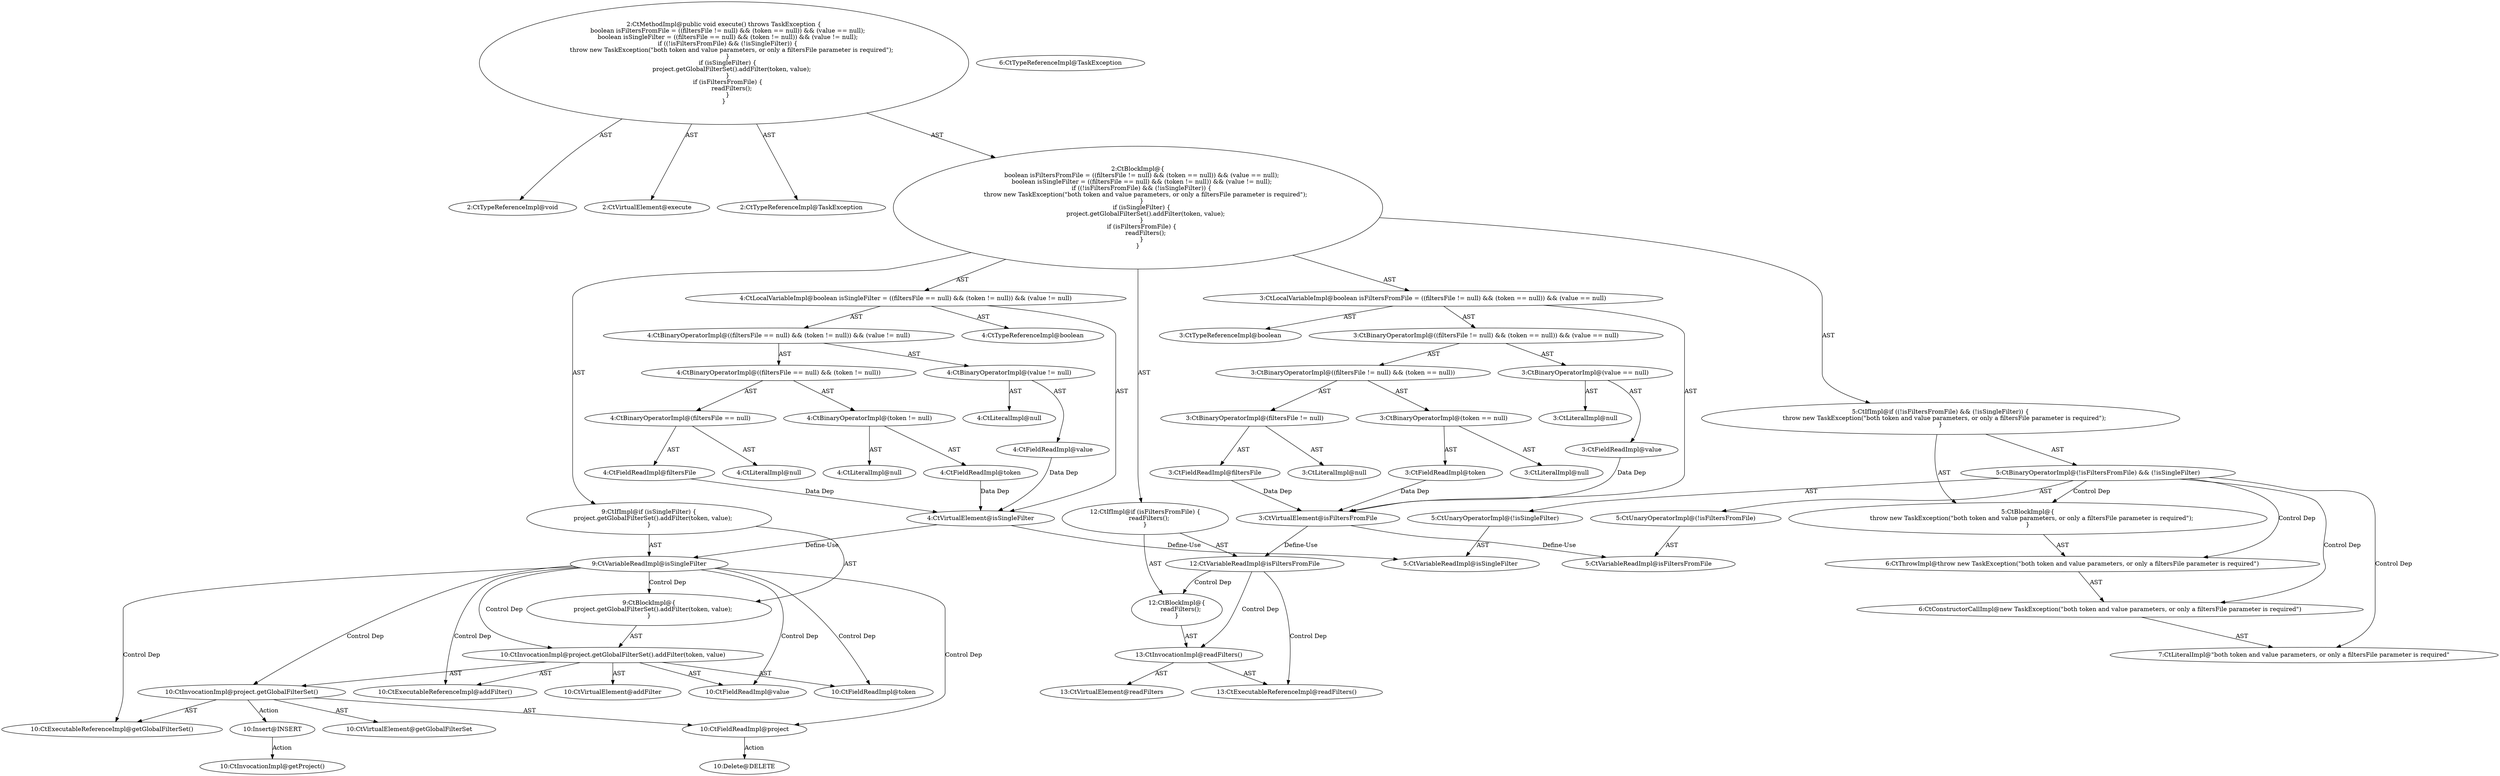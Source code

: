 digraph "execute#?" {
0 [label="2:CtTypeReferenceImpl@void" shape=ellipse]
1 [label="2:CtVirtualElement@execute" shape=ellipse]
2 [label="2:CtTypeReferenceImpl@TaskException" shape=ellipse]
3 [label="3:CtTypeReferenceImpl@boolean" shape=ellipse]
4 [label="3:CtFieldReadImpl@filtersFile" shape=ellipse]
5 [label="3:CtLiteralImpl@null" shape=ellipse]
6 [label="3:CtBinaryOperatorImpl@(filtersFile != null)" shape=ellipse]
7 [label="3:CtFieldReadImpl@token" shape=ellipse]
8 [label="3:CtLiteralImpl@null" shape=ellipse]
9 [label="3:CtBinaryOperatorImpl@(token == null)" shape=ellipse]
10 [label="3:CtBinaryOperatorImpl@((filtersFile != null) && (token == null))" shape=ellipse]
11 [label="3:CtFieldReadImpl@value" shape=ellipse]
12 [label="3:CtLiteralImpl@null" shape=ellipse]
13 [label="3:CtBinaryOperatorImpl@(value == null)" shape=ellipse]
14 [label="3:CtBinaryOperatorImpl@((filtersFile != null) && (token == null)) && (value == null)" shape=ellipse]
15 [label="3:CtVirtualElement@isFiltersFromFile" shape=ellipse]
16 [label="3:CtLocalVariableImpl@boolean isFiltersFromFile = ((filtersFile != null) && (token == null)) && (value == null)" shape=ellipse]
17 [label="4:CtTypeReferenceImpl@boolean" shape=ellipse]
18 [label="4:CtFieldReadImpl@filtersFile" shape=ellipse]
19 [label="4:CtLiteralImpl@null" shape=ellipse]
20 [label="4:CtBinaryOperatorImpl@(filtersFile == null)" shape=ellipse]
21 [label="4:CtFieldReadImpl@token" shape=ellipse]
22 [label="4:CtLiteralImpl@null" shape=ellipse]
23 [label="4:CtBinaryOperatorImpl@(token != null)" shape=ellipse]
24 [label="4:CtBinaryOperatorImpl@((filtersFile == null) && (token != null))" shape=ellipse]
25 [label="4:CtFieldReadImpl@value" shape=ellipse]
26 [label="4:CtLiteralImpl@null" shape=ellipse]
27 [label="4:CtBinaryOperatorImpl@(value != null)" shape=ellipse]
28 [label="4:CtBinaryOperatorImpl@((filtersFile == null) && (token != null)) && (value != null)" shape=ellipse]
29 [label="4:CtVirtualElement@isSingleFilter" shape=ellipse]
30 [label="4:CtLocalVariableImpl@boolean isSingleFilter = ((filtersFile == null) && (token != null)) && (value != null)" shape=ellipse]
31 [label="5:CtVariableReadImpl@isFiltersFromFile" shape=ellipse]
32 [label="5:CtUnaryOperatorImpl@(!isFiltersFromFile)" shape=ellipse]
33 [label="5:CtVariableReadImpl@isSingleFilter" shape=ellipse]
34 [label="5:CtUnaryOperatorImpl@(!isSingleFilter)" shape=ellipse]
35 [label="5:CtBinaryOperatorImpl@(!isFiltersFromFile) && (!isSingleFilter)" shape=ellipse]
36 [label="6:CtTypeReferenceImpl@TaskException" shape=ellipse]
37 [label="7:CtLiteralImpl@\"both token and value parameters, or only a filtersFile parameter is required\"" shape=ellipse]
38 [label="6:CtConstructorCallImpl@new TaskException(\"both token and value parameters, or only a filtersFile parameter is required\")" shape=ellipse]
39 [label="6:CtThrowImpl@throw new TaskException(\"both token and value parameters, or only a filtersFile parameter is required\")" shape=ellipse]
40 [label="5:CtBlockImpl@\{
    throw new TaskException(\"both token and value parameters, or only a filtersFile parameter is required\");
\}" shape=ellipse]
41 [label="5:CtIfImpl@if ((!isFiltersFromFile) && (!isSingleFilter)) \{
    throw new TaskException(\"both token and value parameters, or only a filtersFile parameter is required\");
\}" shape=ellipse]
42 [label="9:CtVariableReadImpl@isSingleFilter" shape=ellipse]
43 [label="10:CtExecutableReferenceImpl@addFilter()" shape=ellipse]
44 [label="10:CtVirtualElement@addFilter" shape=ellipse]
45 [label="10:CtExecutableReferenceImpl@getGlobalFilterSet()" shape=ellipse]
46 [label="10:CtVirtualElement@getGlobalFilterSet" shape=ellipse]
47 [label="10:CtFieldReadImpl@project" shape=ellipse]
48 [label="10:CtInvocationImpl@project.getGlobalFilterSet()" shape=ellipse]
49 [label="10:CtFieldReadImpl@token" shape=ellipse]
50 [label="10:CtFieldReadImpl@value" shape=ellipse]
51 [label="10:CtInvocationImpl@project.getGlobalFilterSet().addFilter(token, value)" shape=ellipse]
52 [label="9:CtBlockImpl@\{
    project.getGlobalFilterSet().addFilter(token, value);
\}" shape=ellipse]
53 [label="9:CtIfImpl@if (isSingleFilter) \{
    project.getGlobalFilterSet().addFilter(token, value);
\}" shape=ellipse]
54 [label="12:CtVariableReadImpl@isFiltersFromFile" shape=ellipse]
55 [label="13:CtExecutableReferenceImpl@readFilters()" shape=ellipse]
56 [label="13:CtVirtualElement@readFilters" shape=ellipse]
57 [label="13:CtInvocationImpl@readFilters()" shape=ellipse]
58 [label="12:CtBlockImpl@\{
    readFilters();
\}" shape=ellipse]
59 [label="12:CtIfImpl@if (isFiltersFromFile) \{
    readFilters();
\}" shape=ellipse]
60 [label="2:CtBlockImpl@\{
    boolean isFiltersFromFile = ((filtersFile != null) && (token == null)) && (value == null);
    boolean isSingleFilter = ((filtersFile == null) && (token != null)) && (value != null);
    if ((!isFiltersFromFile) && (!isSingleFilter)) \{
        throw new TaskException(\"both token and value parameters, or only a filtersFile parameter is required\");
    \}
    if (isSingleFilter) \{
        project.getGlobalFilterSet().addFilter(token, value);
    \}
    if (isFiltersFromFile) \{
        readFilters();
    \}
\}" shape=ellipse]
61 [label="2:CtMethodImpl@public void execute() throws TaskException \{
    boolean isFiltersFromFile = ((filtersFile != null) && (token == null)) && (value == null);
    boolean isSingleFilter = ((filtersFile == null) && (token != null)) && (value != null);
    if ((!isFiltersFromFile) && (!isSingleFilter)) \{
        throw new TaskException(\"both token and value parameters, or only a filtersFile parameter is required\");
    \}
    if (isSingleFilter) \{
        project.getGlobalFilterSet().addFilter(token, value);
    \}
    if (isFiltersFromFile) \{
        readFilters();
    \}
\}" shape=ellipse]
62 [label="10:Delete@DELETE" shape=ellipse]
63 [label="10:Insert@INSERT" shape=ellipse]
64 [label="10:CtInvocationImpl@getProject()" shape=ellipse]
4 -> 15 [label="Data Dep"];
6 -> 4 [label="AST"];
6 -> 5 [label="AST"];
7 -> 15 [label="Data Dep"];
9 -> 7 [label="AST"];
9 -> 8 [label="AST"];
10 -> 6 [label="AST"];
10 -> 9 [label="AST"];
11 -> 15 [label="Data Dep"];
13 -> 11 [label="AST"];
13 -> 12 [label="AST"];
14 -> 10 [label="AST"];
14 -> 13 [label="AST"];
15 -> 31 [label="Define-Use"];
15 -> 54 [label="Define-Use"];
16 -> 15 [label="AST"];
16 -> 3 [label="AST"];
16 -> 14 [label="AST"];
18 -> 29 [label="Data Dep"];
20 -> 18 [label="AST"];
20 -> 19 [label="AST"];
21 -> 29 [label="Data Dep"];
23 -> 21 [label="AST"];
23 -> 22 [label="AST"];
24 -> 20 [label="AST"];
24 -> 23 [label="AST"];
25 -> 29 [label="Data Dep"];
27 -> 25 [label="AST"];
27 -> 26 [label="AST"];
28 -> 24 [label="AST"];
28 -> 27 [label="AST"];
29 -> 33 [label="Define-Use"];
29 -> 42 [label="Define-Use"];
30 -> 29 [label="AST"];
30 -> 17 [label="AST"];
30 -> 28 [label="AST"];
32 -> 31 [label="AST"];
34 -> 33 [label="AST"];
35 -> 32 [label="AST"];
35 -> 34 [label="AST"];
35 -> 40 [label="Control Dep"];
35 -> 39 [label="Control Dep"];
35 -> 38 [label="Control Dep"];
35 -> 37 [label="Control Dep"];
38 -> 37 [label="AST"];
39 -> 38 [label="AST"];
40 -> 39 [label="AST"];
41 -> 35 [label="AST"];
41 -> 40 [label="AST"];
42 -> 52 [label="Control Dep"];
42 -> 51 [label="Control Dep"];
42 -> 43 [label="Control Dep"];
42 -> 48 [label="Control Dep"];
42 -> 45 [label="Control Dep"];
42 -> 47 [label="Control Dep"];
42 -> 49 [label="Control Dep"];
42 -> 50 [label="Control Dep"];
47 -> 62 [label="Action"];
48 -> 46 [label="AST"];
48 -> 47 [label="AST"];
48 -> 45 [label="AST"];
48 -> 63 [label="Action"];
51 -> 44 [label="AST"];
51 -> 48 [label="AST"];
51 -> 43 [label="AST"];
51 -> 49 [label="AST"];
51 -> 50 [label="AST"];
52 -> 51 [label="AST"];
53 -> 42 [label="AST"];
53 -> 52 [label="AST"];
54 -> 58 [label="Control Dep"];
54 -> 57 [label="Control Dep"];
54 -> 55 [label="Control Dep"];
57 -> 56 [label="AST"];
57 -> 55 [label="AST"];
58 -> 57 [label="AST"];
59 -> 54 [label="AST"];
59 -> 58 [label="AST"];
60 -> 16 [label="AST"];
60 -> 30 [label="AST"];
60 -> 41 [label="AST"];
60 -> 53 [label="AST"];
60 -> 59 [label="AST"];
61 -> 1 [label="AST"];
61 -> 0 [label="AST"];
61 -> 2 [label="AST"];
61 -> 60 [label="AST"];
63 -> 64 [label="Action"];
}